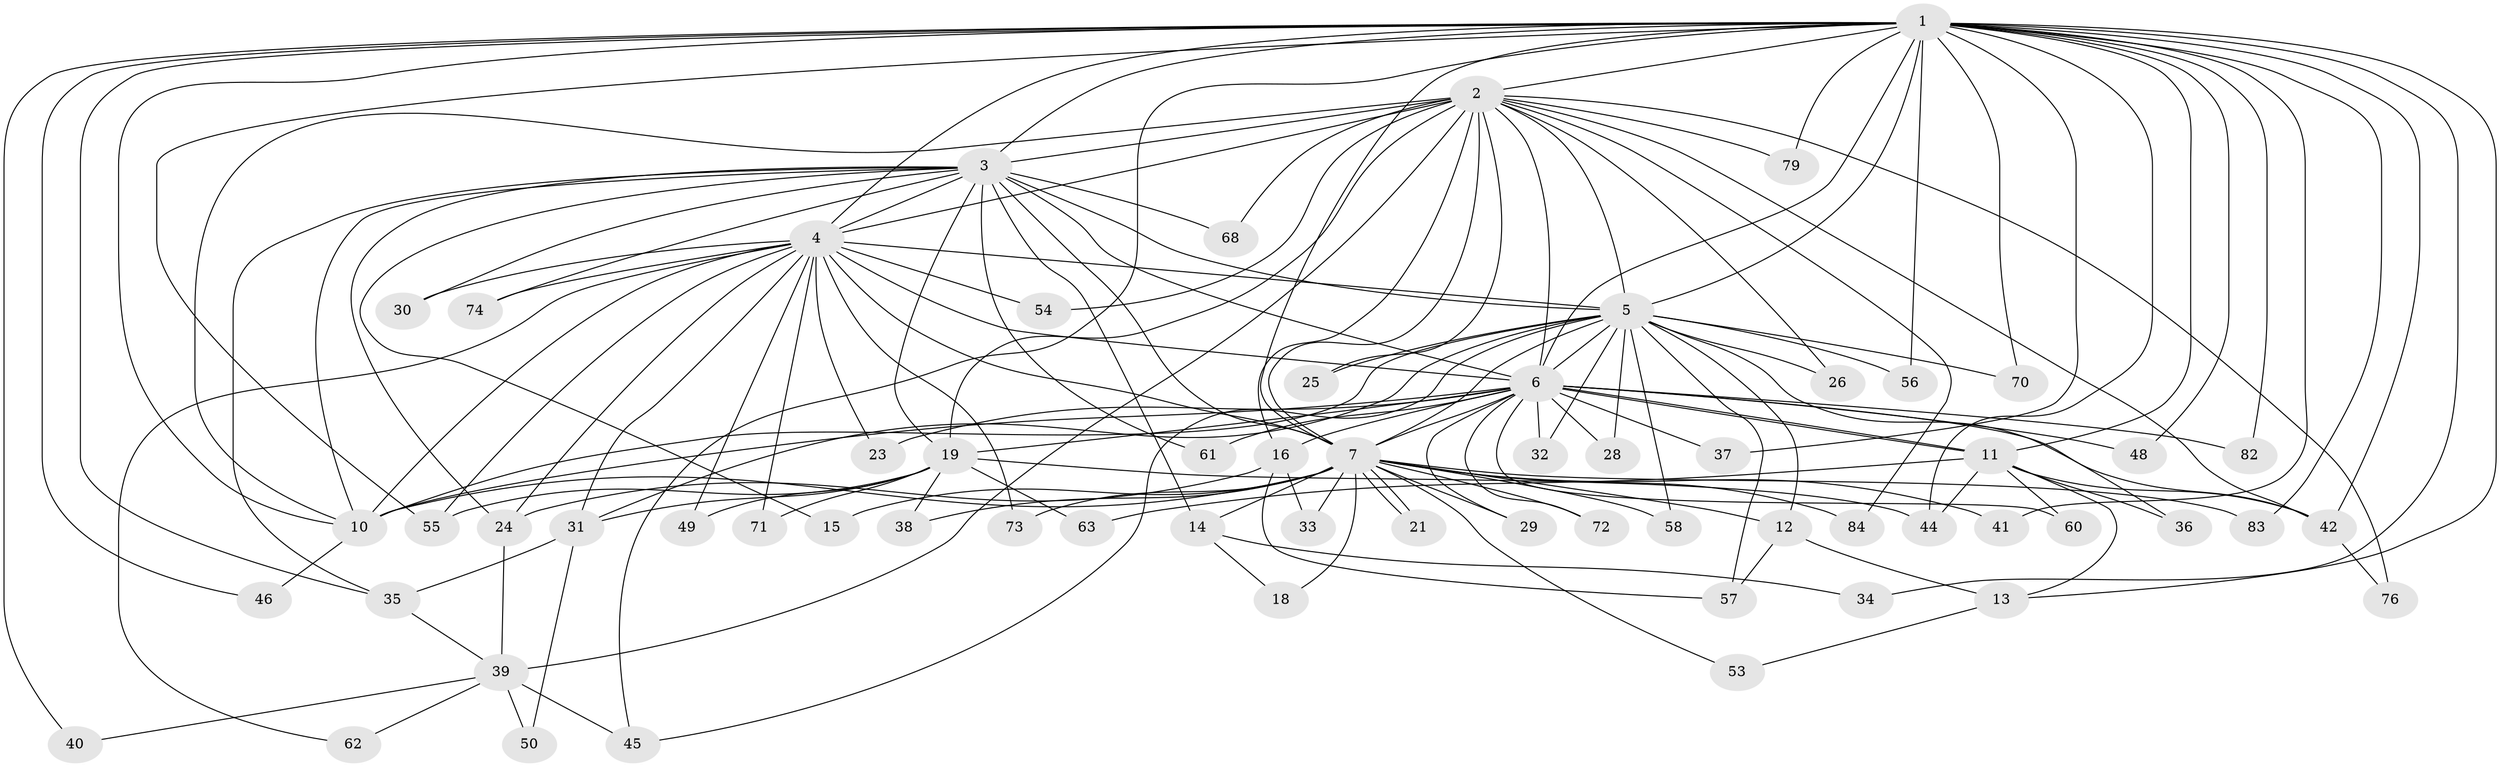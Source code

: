 // Generated by graph-tools (version 1.1) at 2025/23/03/03/25 07:23:43]
// undirected, 63 vertices, 151 edges
graph export_dot {
graph [start="1"]
  node [color=gray90,style=filled];
  1 [super="+78"];
  2 [super="+66"];
  3 [super="+22"];
  4 [super="+17"];
  5 [super="+8"];
  6 [super="+67"];
  7 [super="+9"];
  10;
  11 [super="+27"];
  12 [super="+80"];
  13 [super="+47"];
  14 [super="+59"];
  15;
  16 [super="+43"];
  18;
  19 [super="+20"];
  21;
  23;
  24 [super="+77"];
  25;
  26;
  28;
  29;
  30;
  31 [super="+52"];
  32;
  33;
  34;
  35 [super="+64"];
  36;
  37;
  38;
  39 [super="+81"];
  40;
  41;
  42 [super="+51"];
  44 [super="+65"];
  45 [super="+69"];
  46;
  48;
  49;
  50;
  53;
  54;
  55 [super="+75"];
  56;
  57;
  58;
  60;
  61;
  62;
  63;
  68;
  70;
  71;
  72;
  73;
  74;
  76;
  79;
  82;
  83;
  84;
  1 -- 2;
  1 -- 3;
  1 -- 4;
  1 -- 5 [weight=2];
  1 -- 6;
  1 -- 7 [weight=2];
  1 -- 10;
  1 -- 34;
  1 -- 37;
  1 -- 40;
  1 -- 41;
  1 -- 44;
  1 -- 46;
  1 -- 48;
  1 -- 55;
  1 -- 56;
  1 -- 70;
  1 -- 79;
  1 -- 82;
  1 -- 83;
  1 -- 11;
  1 -- 35;
  1 -- 42;
  1 -- 13;
  1 -- 45;
  2 -- 3;
  2 -- 4 [weight=2];
  2 -- 5 [weight=2];
  2 -- 6;
  2 -- 7 [weight=2];
  2 -- 10;
  2 -- 16;
  2 -- 19 [weight=2];
  2 -- 25;
  2 -- 26;
  2 -- 39;
  2 -- 42;
  2 -- 54;
  2 -- 76;
  2 -- 79;
  2 -- 84;
  2 -- 68;
  3 -- 4 [weight=2];
  3 -- 5 [weight=2];
  3 -- 6;
  3 -- 7 [weight=2];
  3 -- 10;
  3 -- 14;
  3 -- 15;
  3 -- 19;
  3 -- 24;
  3 -- 30;
  3 -- 35;
  3 -- 61;
  3 -- 68;
  3 -- 74;
  4 -- 5 [weight=2];
  4 -- 6;
  4 -- 7 [weight=2];
  4 -- 10;
  4 -- 23;
  4 -- 24;
  4 -- 30;
  4 -- 31;
  4 -- 49;
  4 -- 54;
  4 -- 62;
  4 -- 71;
  4 -- 73;
  4 -- 74;
  4 -- 55;
  5 -- 6 [weight=2];
  5 -- 7 [weight=4];
  5 -- 10 [weight=2];
  5 -- 12;
  5 -- 25;
  5 -- 26;
  5 -- 28;
  5 -- 32;
  5 -- 45;
  5 -- 56;
  5 -- 36;
  5 -- 70;
  5 -- 57;
  5 -- 58;
  5 -- 31;
  6 -- 7 [weight=2];
  6 -- 10;
  6 -- 11;
  6 -- 11;
  6 -- 16 [weight=2];
  6 -- 23;
  6 -- 28;
  6 -- 29;
  6 -- 32;
  6 -- 37;
  6 -- 48;
  6 -- 60;
  6 -- 61;
  6 -- 72;
  6 -- 82;
  6 -- 19;
  6 -- 42;
  7 -- 10 [weight=2];
  7 -- 12;
  7 -- 14 [weight=2];
  7 -- 15;
  7 -- 18;
  7 -- 21;
  7 -- 21;
  7 -- 29;
  7 -- 33;
  7 -- 41;
  7 -- 58;
  7 -- 72;
  7 -- 73;
  7 -- 83;
  7 -- 84;
  7 -- 38;
  7 -- 53;
  10 -- 46;
  11 -- 13;
  11 -- 36;
  11 -- 42;
  11 -- 44;
  11 -- 60;
  11 -- 63;
  12 -- 13;
  12 -- 57;
  13 -- 53;
  14 -- 18;
  14 -- 34;
  16 -- 33;
  16 -- 57;
  16 -- 24;
  19 -- 31;
  19 -- 49;
  19 -- 55;
  19 -- 63;
  19 -- 38;
  19 -- 71;
  19 -- 44;
  24 -- 39;
  31 -- 35;
  31 -- 50;
  35 -- 39;
  39 -- 40;
  39 -- 45;
  39 -- 50;
  39 -- 62;
  42 -- 76;
}

